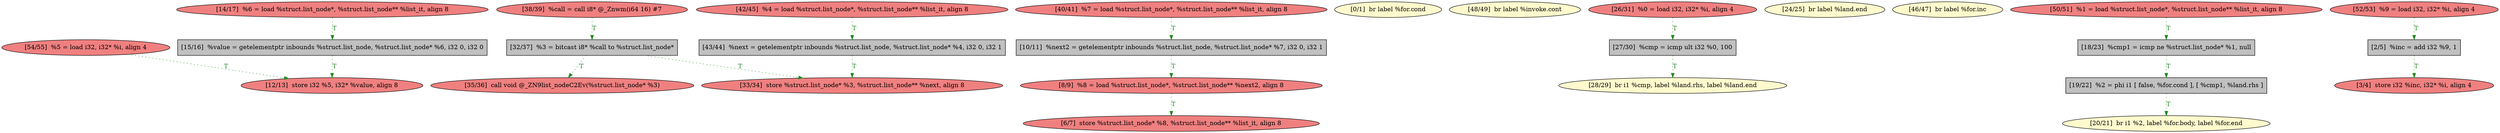 
digraph G {


node298 [fillcolor=grey,label="[15/16]  %value = getelementptr inbounds %struct.list_node, %struct.list_node* %6, i32 0, i32 0",shape=rectangle,style=filled ]
node297 [fillcolor=lightcoral,label="[38/39]  %call = call i8* @_Znwm(i64 16) #7",shape=ellipse,style=filled ]
node295 [fillcolor=lightcoral,label="[40/41]  %7 = load %struct.list_node*, %struct.list_node** %list_it, align 8",shape=ellipse,style=filled ]
node294 [fillcolor=grey,label="[32/37]  %3 = bitcast i8* %call to %struct.list_node*",shape=rectangle,style=filled ]
node288 [fillcolor=lemonchiffon,label="[0/1]  br label %for.cond",shape=ellipse,style=filled ]
node287 [fillcolor=lightcoral,label="[8/9]  %8 = load %struct.list_node*, %struct.list_node** %next2, align 8",shape=ellipse,style=filled ]
node276 [fillcolor=lemonchiffon,label="[48/49]  br label %invoke.cont",shape=ellipse,style=filled ]
node274 [fillcolor=lemonchiffon,label="[28/29]  br i1 %cmp, label %land.rhs, label %land.end",shape=ellipse,style=filled ]
node285 [fillcolor=grey,label="[10/11]  %next2 = getelementptr inbounds %struct.list_node, %struct.list_node* %7, i32 0, i32 1",shape=rectangle,style=filled ]
node272 [fillcolor=grey,label="[27/30]  %cmp = icmp ult i32 %0, 100",shape=rectangle,style=filled ]
node273 [fillcolor=lightcoral,label="[26/31]  %0 = load i32, i32* %i, align 4",shape=ellipse,style=filled ]
node271 [fillcolor=lemonchiffon,label="[24/25]  br label %land.end",shape=ellipse,style=filled ]
node277 [fillcolor=lightcoral,label="[35/36]  call void @_ZN9list_nodeC2Ev(%struct.list_node* %3)",shape=ellipse,style=filled ]
node296 [fillcolor=lightcoral,label="[42/45]  %4 = load %struct.list_node*, %struct.list_node** %list_it, align 8",shape=ellipse,style=filled ]
node275 [fillcolor=lemonchiffon,label="[46/47]  br label %for.inc",shape=ellipse,style=filled ]
node290 [fillcolor=grey,label="[19/22]  %2 = phi i1 [ false, %for.cond ], [ %cmp1, %land.rhs ]",shape=rectangle,style=filled ]
node279 [fillcolor=lightcoral,label="[52/53]  %9 = load i32, i32* %i, align 4",shape=ellipse,style=filled ]
node292 [fillcolor=lemonchiffon,label="[20/21]  br i1 %2, label %for.body, label %for.end",shape=ellipse,style=filled ]
node284 [fillcolor=grey,label="[2/5]  %inc = add i32 %9, 1",shape=rectangle,style=filled ]
node289 [fillcolor=lightcoral,label="[14/17]  %6 = load %struct.list_node*, %struct.list_node** %list_it, align 8",shape=ellipse,style=filled ]
node281 [fillcolor=lightcoral,label="[50/51]  %1 = load %struct.list_node*, %struct.list_node** %list_it, align 8",shape=ellipse,style=filled ]
node291 [fillcolor=grey,label="[18/23]  %cmp1 = icmp ne %struct.list_node* %1, null",shape=rectangle,style=filled ]
node280 [fillcolor=grey,label="[43/44]  %next = getelementptr inbounds %struct.list_node, %struct.list_node* %4, i32 0, i32 1",shape=rectangle,style=filled ]
node278 [fillcolor=lightcoral,label="[33/34]  store %struct.list_node* %3, %struct.list_node** %next, align 8",shape=ellipse,style=filled ]
node282 [fillcolor=lightcoral,label="[54/55]  %5 = load i32, i32* %i, align 4",shape=ellipse,style=filled ]
node293 [fillcolor=lightcoral,label="[3/4]  store i32 %inc, i32* %i, align 4",shape=ellipse,style=filled ]
node283 [fillcolor=lightcoral,label="[12/13]  store i32 %5, i32* %value, align 8",shape=ellipse,style=filled ]
node286 [fillcolor=lightcoral,label="[6/7]  store %struct.list_node* %8, %struct.list_node** %list_it, align 8",shape=ellipse,style=filled ]

node281->node291 [style=dotted,color=forestgreen,label="T",fontcolor=forestgreen ]
node282->node283 [style=dotted,color=forestgreen,label="T",fontcolor=forestgreen ]
node295->node285 [style=dotted,color=forestgreen,label="T",fontcolor=forestgreen ]
node290->node292 [style=dotted,color=forestgreen,label="T",fontcolor=forestgreen ]
node273->node272 [style=dotted,color=forestgreen,label="T",fontcolor=forestgreen ]
node291->node290 [style=dotted,color=forestgreen,label="T",fontcolor=forestgreen ]
node279->node284 [style=dotted,color=forestgreen,label="T",fontcolor=forestgreen ]
node285->node287 [style=dotted,color=forestgreen,label="T",fontcolor=forestgreen ]
node284->node293 [style=dotted,color=forestgreen,label="T",fontcolor=forestgreen ]
node272->node274 [style=dotted,color=forestgreen,label="T",fontcolor=forestgreen ]
node289->node298 [style=dotted,color=forestgreen,label="T",fontcolor=forestgreen ]
node296->node280 [style=dotted,color=forestgreen,label="T",fontcolor=forestgreen ]
node297->node294 [style=dotted,color=forestgreen,label="T",fontcolor=forestgreen ]
node287->node286 [style=dotted,color=forestgreen,label="T",fontcolor=forestgreen ]
node298->node283 [style=dotted,color=forestgreen,label="T",fontcolor=forestgreen ]
node280->node278 [style=dotted,color=forestgreen,label="T",fontcolor=forestgreen ]
node294->node277 [style=dotted,color=forestgreen,label="T",fontcolor=forestgreen ]
node294->node278 [style=dotted,color=forestgreen,label="T",fontcolor=forestgreen ]


}

